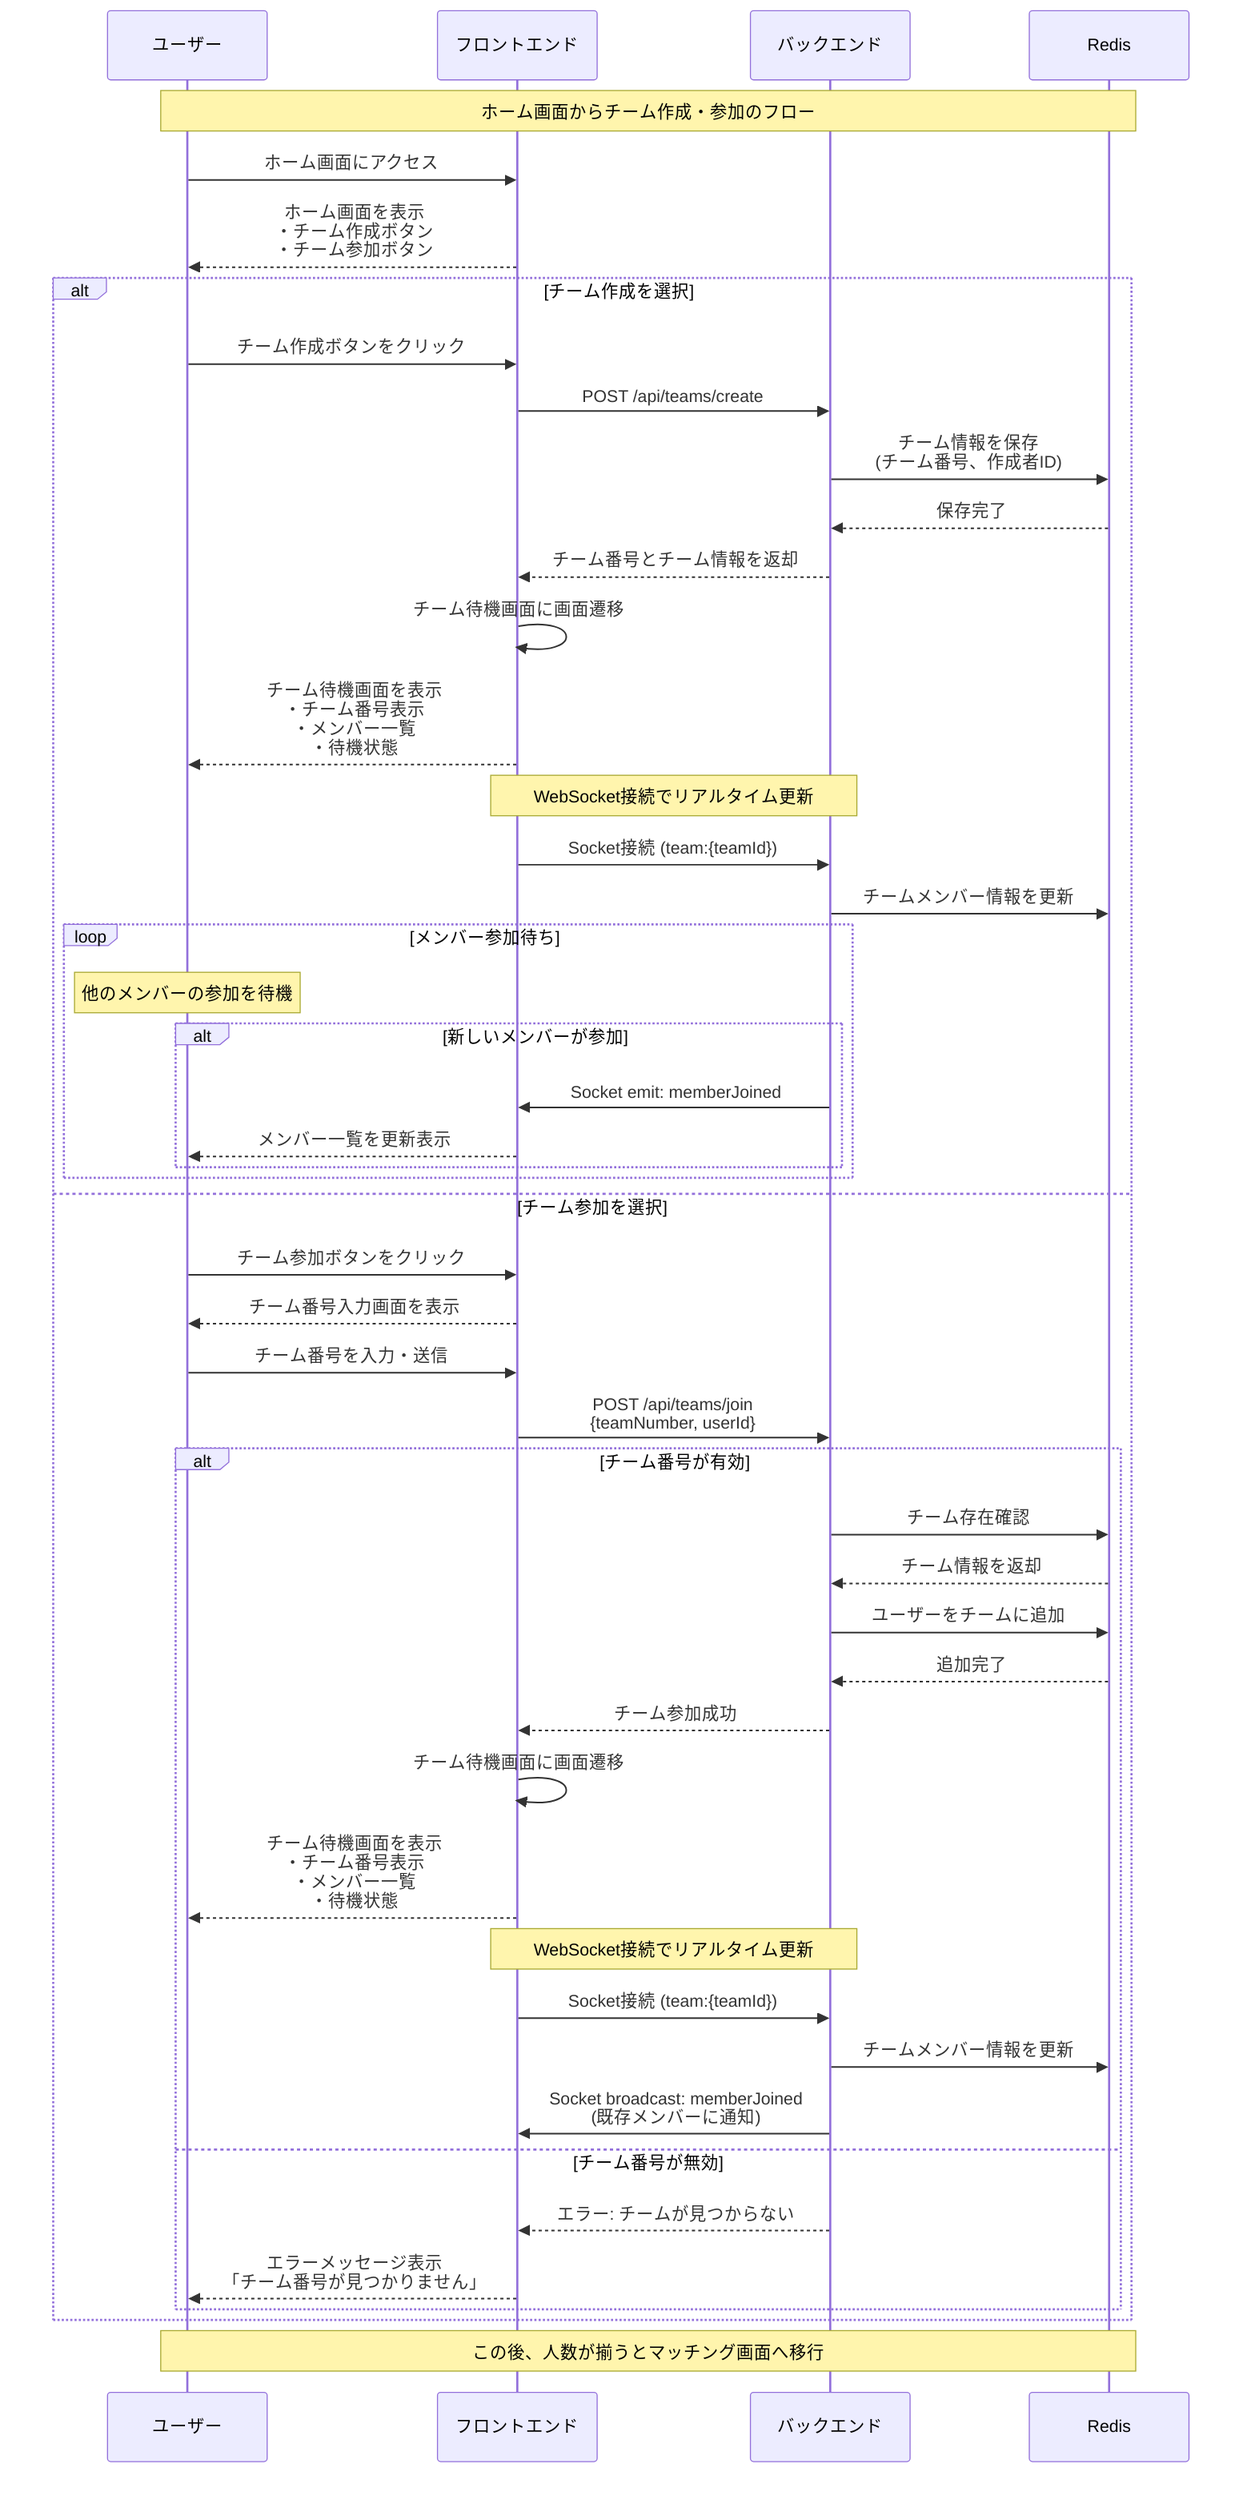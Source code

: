 %%{init: {'theme':'default', 'themeVariables': {'primaryColor': '#4f46e5', 'primaryTextColor': '#fff', 'primaryBorderColor': '#3730a3', 'lineColor': '#374151', 'secondaryColor': '#e5e7eb', 'tertiaryColor': '#f3f4f6'}}}%%

sequenceDiagram
    participant U as ユーザー
    participant F as フロントエンド
    participant B as バックエンド
    participant R as Redis

    Note over U,R: ホーム画面からチーム作成・参加のフロー

    %% ホーム画面
    U->>F: ホーム画面にアクセス
    F-->>U: ホーム画面を表示<br/>・チーム作成ボタン<br/>・チーム参加ボタン

    %% チーム作成フロー
    alt チーム作成を選択
        U->>F: チーム作成ボタンをクリック
        F->>B: POST /api/teams/create
        B->>R: チーム情報を保存<br/>(チーム番号、作成者ID)
        R-->>B: 保存完了
        B-->>F: チーム番号とチーム情報を返却
        F->>F: チーム待機画面に画面遷移
        F-->>U: チーム待機画面を表示<br/>・チーム番号表示<br/>・メンバー一覧<br/>・待機状態

        Note over F,B: WebSocket接続でリアルタイム更新
        F->>B: Socket接続 (team:{teamId})
        B->>R: チームメンバー情報を更新
        
        loop メンバー参加待ち
            Note over U: 他のメンバーの参加を待機
            alt 新しいメンバーが参加
                B->>F: Socket emit: memberJoined
                F-->>U: メンバー一覧を更新表示
            end
        end

    %% チーム参加フロー  
    else チーム参加を選択
        U->>F: チーム参加ボタンをクリック
        F-->>U: チーム番号入力画面を表示
        U->>F: チーム番号を入力・送信
        F->>B: POST /api/teams/join<br/>{teamNumber, userId}
        
        alt チーム番号が有効
            B->>R: チーム存在確認
            R-->>B: チーム情報を返却
            B->>R: ユーザーをチームに追加
            R-->>B: 追加完了
            B-->>F: チーム参加成功
            F->>F: チーム待機画面に画面遷移
            F-->>U: チーム待機画面を表示<br/>・チーム番号表示<br/>・メンバー一覧<br/>・待機状態

            Note over F,B: WebSocket接続でリアルタイム更新
            F->>B: Socket接続 (team:{teamId})
            B->>R: チームメンバー情報を更新
            B->>F: Socket broadcast: memberJoined<br/>(既存メンバーに通知)
            
        else チーム番号が無効
            B-->>F: エラー: チームが見つからない
            F-->>U: エラーメッセージ表示<br/>「チーム番号が見つかりません」
        end
    end

    Note over U,R: この後、人数が揃うとマッチング画面へ移行